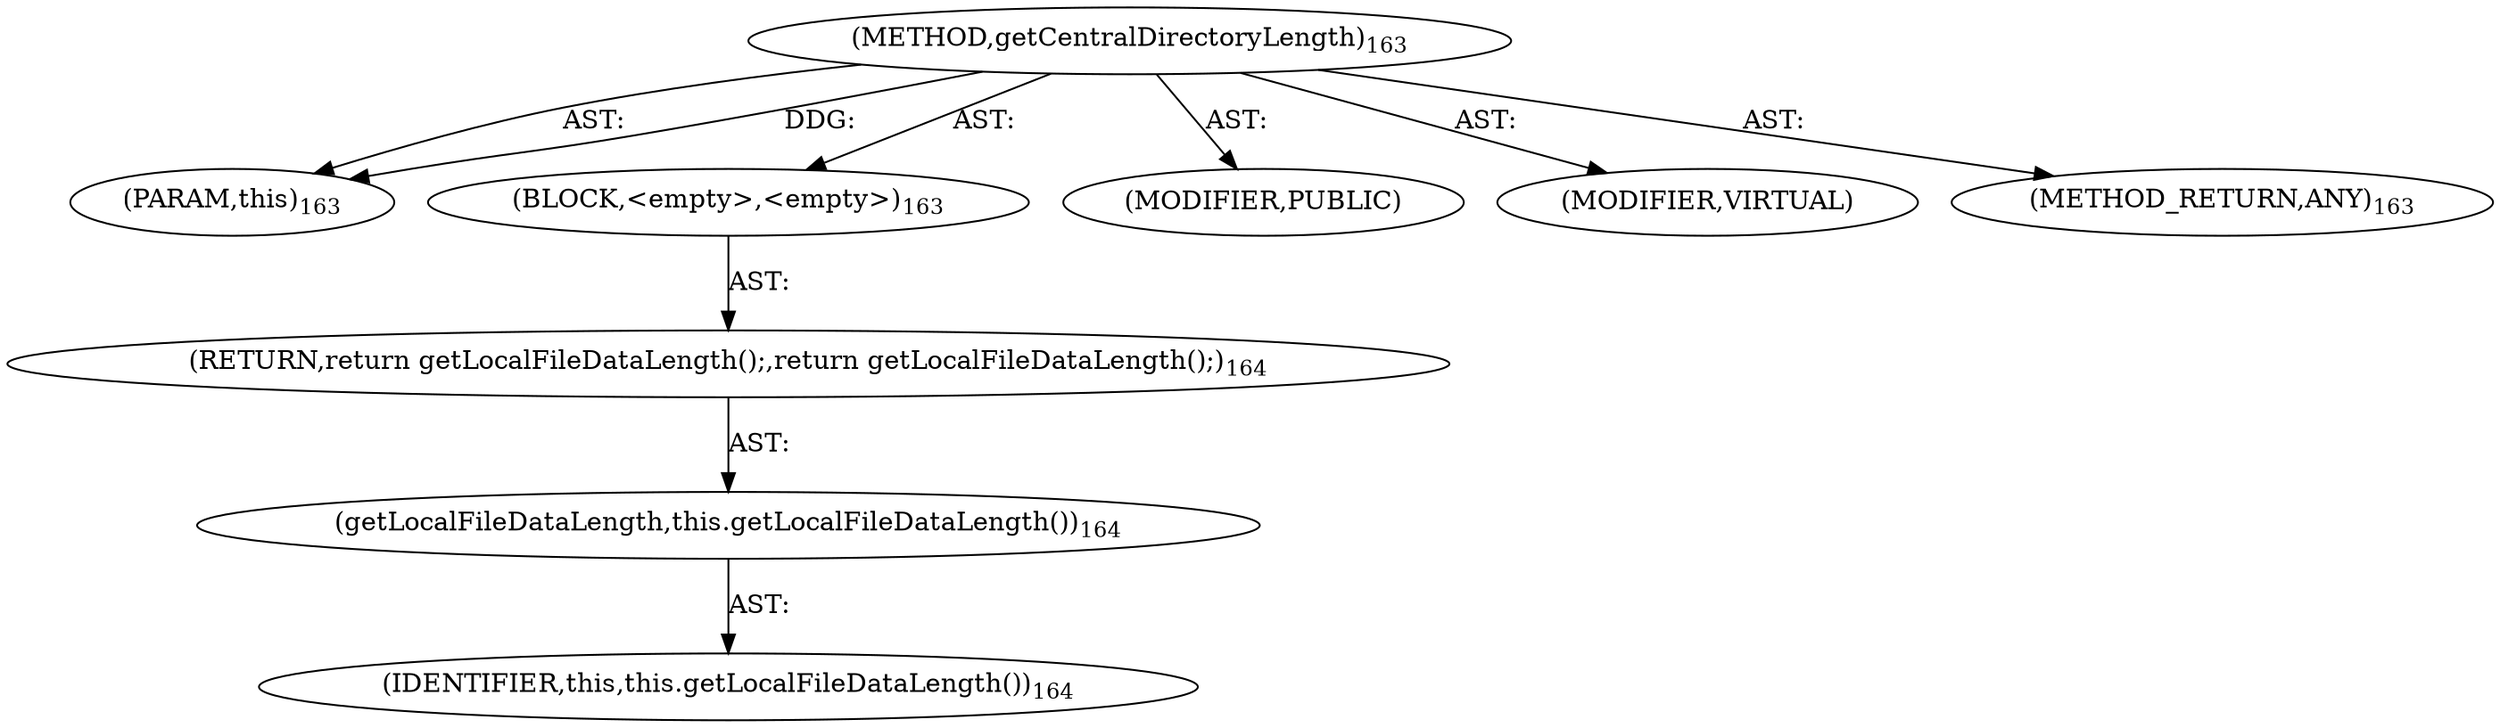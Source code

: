 digraph "getCentralDirectoryLength" {  
"111669149699" [label = <(METHOD,getCentralDirectoryLength)<SUB>163</SUB>> ]
"115964116993" [label = <(PARAM,this)<SUB>163</SUB>> ]
"25769803780" [label = <(BLOCK,&lt;empty&gt;,&lt;empty&gt;)<SUB>163</SUB>> ]
"146028888066" [label = <(RETURN,return getLocalFileDataLength();,return getLocalFileDataLength();)<SUB>164</SUB>> ]
"30064771099" [label = <(getLocalFileDataLength,this.getLocalFileDataLength())<SUB>164</SUB>> ]
"68719476737" [label = <(IDENTIFIER,this,this.getLocalFileDataLength())<SUB>164</SUB>> ]
"133143986190" [label = <(MODIFIER,PUBLIC)> ]
"133143986191" [label = <(MODIFIER,VIRTUAL)> ]
"128849018883" [label = <(METHOD_RETURN,ANY)<SUB>163</SUB>> ]
  "111669149699" -> "115964116993"  [ label = "AST: "] 
  "111669149699" -> "25769803780"  [ label = "AST: "] 
  "111669149699" -> "133143986190"  [ label = "AST: "] 
  "111669149699" -> "133143986191"  [ label = "AST: "] 
  "111669149699" -> "128849018883"  [ label = "AST: "] 
  "25769803780" -> "146028888066"  [ label = "AST: "] 
  "146028888066" -> "30064771099"  [ label = "AST: "] 
  "30064771099" -> "68719476737"  [ label = "AST: "] 
  "111669149699" -> "115964116993"  [ label = "DDG: "] 
}
